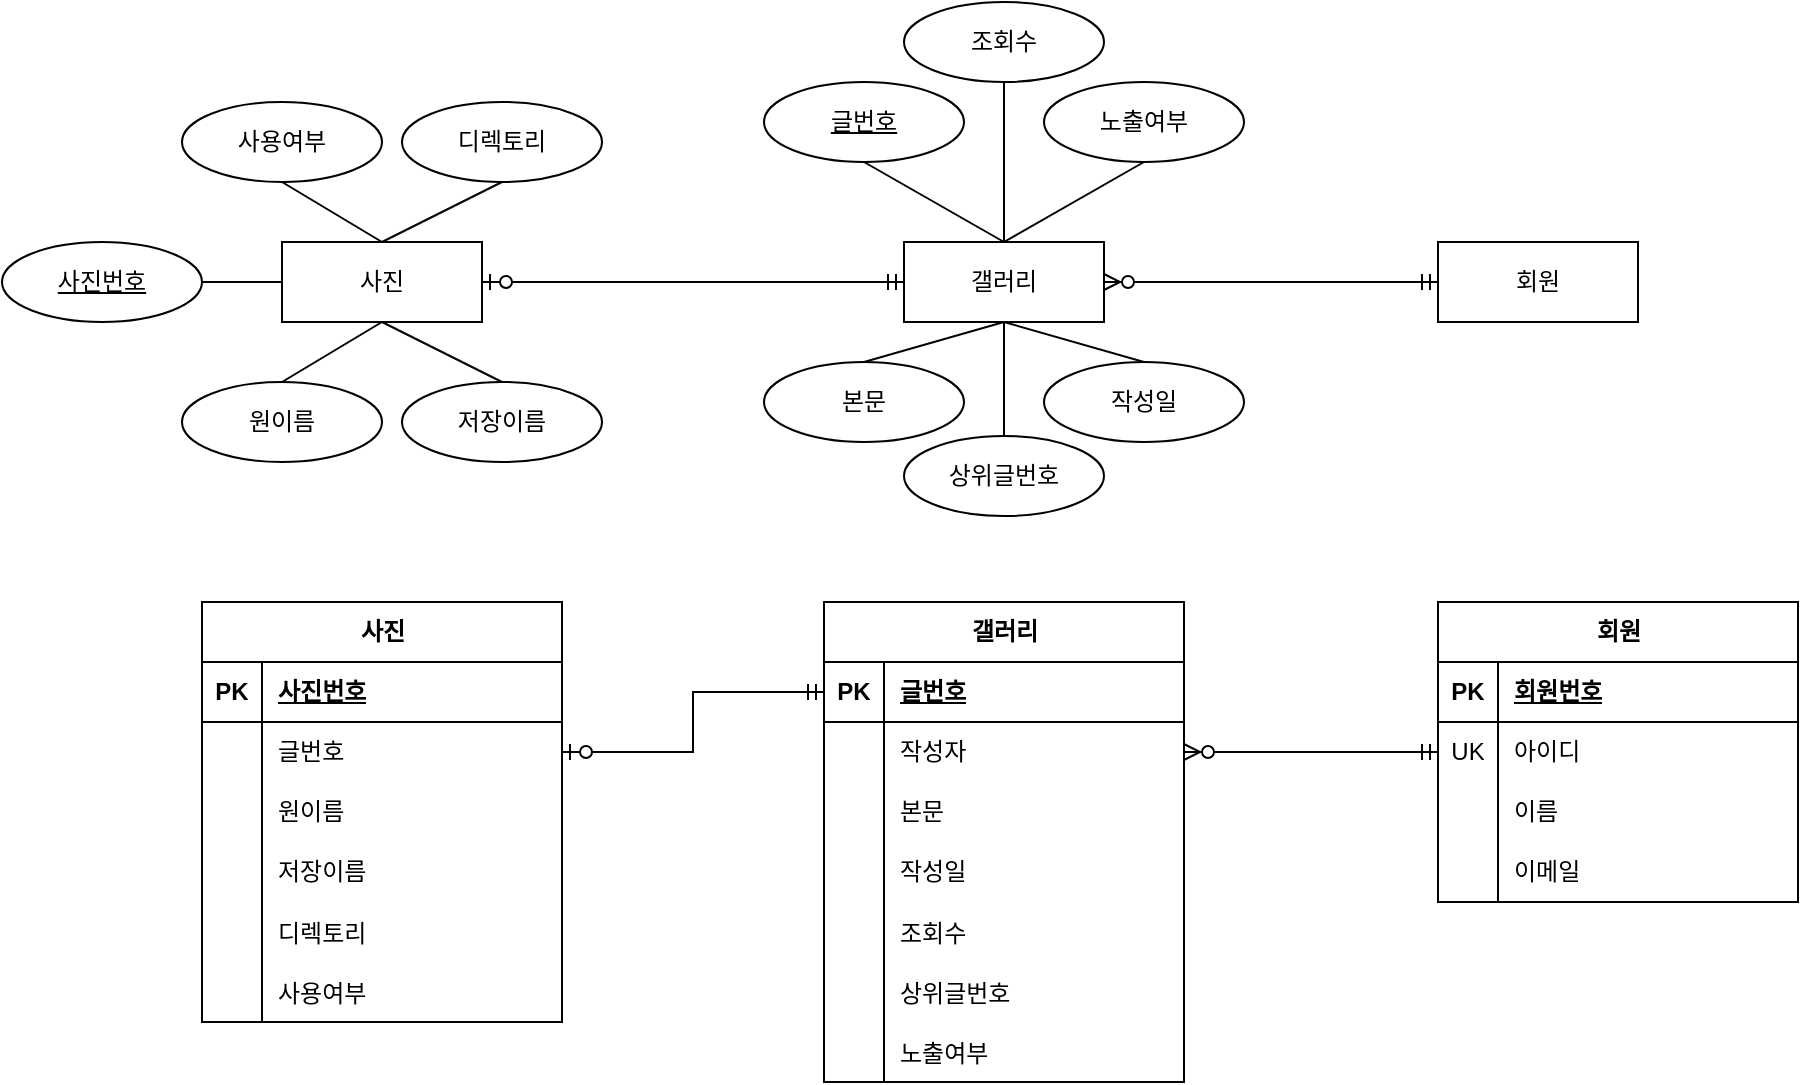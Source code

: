 <mxfile version="24.4.0" type="device">
  <diagram id="R2lEEEUBdFMjLlhIrx00" name="Page-1">
    <mxGraphModel dx="1644" dy="672" grid="1" gridSize="10" guides="1" tooltips="1" connect="1" arrows="1" fold="1" page="1" pageScale="1" pageWidth="850" pageHeight="1100" math="0" shadow="0" extFonts="Permanent Marker^https://fonts.googleapis.com/css?family=Permanent+Marker">
      <root>
        <mxCell id="0" />
        <mxCell id="1" parent="0" />
        <mxCell id="qIoGADPEXHeKDufxF0p--1" value="갤러리" style="whiteSpace=wrap;html=1;align=center;" vertex="1" parent="1">
          <mxGeometry x="171" y="190" width="100" height="40" as="geometry" />
        </mxCell>
        <mxCell id="qIoGADPEXHeKDufxF0p--2" value="회원" style="whiteSpace=wrap;html=1;align=center;" vertex="1" parent="1">
          <mxGeometry x="438" y="190" width="100" height="40" as="geometry" />
        </mxCell>
        <mxCell id="qIoGADPEXHeKDufxF0p--3" value="사진" style="whiteSpace=wrap;html=1;align=center;" vertex="1" parent="1">
          <mxGeometry x="-140" y="190" width="100" height="40" as="geometry" />
        </mxCell>
        <mxCell id="qIoGADPEXHeKDufxF0p--4" value="원이름" style="ellipse;whiteSpace=wrap;html=1;align=center;" vertex="1" parent="1">
          <mxGeometry x="-190" y="260" width="100" height="40" as="geometry" />
        </mxCell>
        <mxCell id="qIoGADPEXHeKDufxF0p--5" value="저장이름" style="ellipse;whiteSpace=wrap;html=1;align=center;" vertex="1" parent="1">
          <mxGeometry x="-80" y="260" width="100" height="40" as="geometry" />
        </mxCell>
        <mxCell id="qIoGADPEXHeKDufxF0p--6" value="디렉토리" style="ellipse;whiteSpace=wrap;html=1;align=center;" vertex="1" parent="1">
          <mxGeometry x="-80" y="120" width="100" height="40" as="geometry" />
        </mxCell>
        <mxCell id="qIoGADPEXHeKDufxF0p--7" value="사용여부" style="ellipse;whiteSpace=wrap;html=1;align=center;" vertex="1" parent="1">
          <mxGeometry x="-190" y="120" width="100" height="40" as="geometry" />
        </mxCell>
        <mxCell id="qIoGADPEXHeKDufxF0p--9" value="본문" style="ellipse;whiteSpace=wrap;html=1;align=center;" vertex="1" parent="1">
          <mxGeometry x="101" y="250" width="100" height="40" as="geometry" />
        </mxCell>
        <mxCell id="qIoGADPEXHeKDufxF0p--10" value="노출여부" style="ellipse;whiteSpace=wrap;html=1;align=center;" vertex="1" parent="1">
          <mxGeometry x="241" y="110" width="100" height="40" as="geometry" />
        </mxCell>
        <mxCell id="qIoGADPEXHeKDufxF0p--11" value="사진번호" style="ellipse;whiteSpace=wrap;html=1;align=center;fontStyle=4;" vertex="1" parent="1">
          <mxGeometry x="-280" y="190" width="100" height="40" as="geometry" />
        </mxCell>
        <mxCell id="qIoGADPEXHeKDufxF0p--12" value="" style="endArrow=none;html=1;rounded=0;exitX=1;exitY=0.5;exitDx=0;exitDy=0;entryX=0;entryY=0.5;entryDx=0;entryDy=0;" edge="1" parent="1" source="qIoGADPEXHeKDufxF0p--11" target="qIoGADPEXHeKDufxF0p--3">
          <mxGeometry relative="1" as="geometry">
            <mxPoint x="20" y="310" as="sourcePoint" />
            <mxPoint x="180" y="310" as="targetPoint" />
          </mxGeometry>
        </mxCell>
        <mxCell id="qIoGADPEXHeKDufxF0p--13" value="" style="endArrow=none;html=1;rounded=0;exitX=0.5;exitY=0;exitDx=0;exitDy=0;" edge="1" parent="1" source="qIoGADPEXHeKDufxF0p--4">
          <mxGeometry relative="1" as="geometry">
            <mxPoint x="20" y="310" as="sourcePoint" />
            <mxPoint x="-90" y="230" as="targetPoint" />
          </mxGeometry>
        </mxCell>
        <mxCell id="qIoGADPEXHeKDufxF0p--15" value="" style="endArrow=none;html=1;rounded=0;entryX=0.5;entryY=0;entryDx=0;entryDy=0;" edge="1" parent="1" target="qIoGADPEXHeKDufxF0p--5">
          <mxGeometry relative="1" as="geometry">
            <mxPoint x="-90" y="230" as="sourcePoint" />
            <mxPoint x="180" y="310" as="targetPoint" />
          </mxGeometry>
        </mxCell>
        <mxCell id="qIoGADPEXHeKDufxF0p--16" value="" style="endArrow=none;html=1;rounded=0;exitX=0.5;exitY=1;exitDx=0;exitDy=0;entryX=0.5;entryY=0;entryDx=0;entryDy=0;" edge="1" parent="1" source="qIoGADPEXHeKDufxF0p--7" target="qIoGADPEXHeKDufxF0p--3">
          <mxGeometry relative="1" as="geometry">
            <mxPoint x="20" y="310" as="sourcePoint" />
            <mxPoint x="180" y="310" as="targetPoint" />
          </mxGeometry>
        </mxCell>
        <mxCell id="qIoGADPEXHeKDufxF0p--17" value="" style="endArrow=none;html=1;rounded=0;exitX=0.5;exitY=1;exitDx=0;exitDy=0;entryX=0.5;entryY=0;entryDx=0;entryDy=0;" edge="1" parent="1" source="qIoGADPEXHeKDufxF0p--6" target="qIoGADPEXHeKDufxF0p--3">
          <mxGeometry relative="1" as="geometry">
            <mxPoint x="20" y="310" as="sourcePoint" />
            <mxPoint x="180" y="310" as="targetPoint" />
          </mxGeometry>
        </mxCell>
        <mxCell id="qIoGADPEXHeKDufxF0p--18" value="" style="edgeStyle=entityRelationEdgeStyle;fontSize=12;html=1;endArrow=ERzeroToMany;startArrow=ERmandOne;rounded=0;exitX=0;exitY=0.5;exitDx=0;exitDy=0;entryX=1;entryY=0.5;entryDx=0;entryDy=0;" edge="1" parent="1" source="qIoGADPEXHeKDufxF0p--2" target="qIoGADPEXHeKDufxF0p--1">
          <mxGeometry width="100" height="100" relative="1" as="geometry">
            <mxPoint x="291" y="390" as="sourcePoint" />
            <mxPoint x="391" y="290" as="targetPoint" />
          </mxGeometry>
        </mxCell>
        <mxCell id="qIoGADPEXHeKDufxF0p--19" value="" style="edgeStyle=entityRelationEdgeStyle;fontSize=12;html=1;endArrow=ERzeroToOne;startArrow=ERmandOne;rounded=0;exitX=0;exitY=0.5;exitDx=0;exitDy=0;entryX=1;entryY=0.5;entryDx=0;entryDy=0;" edge="1" parent="1" source="qIoGADPEXHeKDufxF0p--1" target="qIoGADPEXHeKDufxF0p--3">
          <mxGeometry width="100" height="100" relative="1" as="geometry">
            <mxPoint x="110" y="390" as="sourcePoint" />
            <mxPoint x="210" y="290" as="targetPoint" />
          </mxGeometry>
        </mxCell>
        <mxCell id="qIoGADPEXHeKDufxF0p--20" value="작성일" style="ellipse;whiteSpace=wrap;html=1;align=center;" vertex="1" parent="1">
          <mxGeometry x="241" y="250" width="100" height="40" as="geometry" />
        </mxCell>
        <mxCell id="qIoGADPEXHeKDufxF0p--21" value="조회수" style="ellipse;whiteSpace=wrap;html=1;align=center;" vertex="1" parent="1">
          <mxGeometry x="171" y="70" width="100" height="40" as="geometry" />
        </mxCell>
        <mxCell id="qIoGADPEXHeKDufxF0p--22" value="상위글번호" style="ellipse;whiteSpace=wrap;html=1;align=center;" vertex="1" parent="1">
          <mxGeometry x="171" y="287" width="100" height="40" as="geometry" />
        </mxCell>
        <mxCell id="qIoGADPEXHeKDufxF0p--23" value="글번호" style="ellipse;whiteSpace=wrap;html=1;align=center;fontStyle=4;" vertex="1" parent="1">
          <mxGeometry x="101" y="110" width="100" height="40" as="geometry" />
        </mxCell>
        <mxCell id="qIoGADPEXHeKDufxF0p--24" value="" style="endArrow=none;html=1;rounded=0;exitX=0.5;exitY=1;exitDx=0;exitDy=0;entryX=0.5;entryY=0;entryDx=0;entryDy=0;" edge="1" parent="1" source="qIoGADPEXHeKDufxF0p--1" target="qIoGADPEXHeKDufxF0p--9">
          <mxGeometry relative="1" as="geometry">
            <mxPoint x="51" y="340" as="sourcePoint" />
            <mxPoint x="211" y="340" as="targetPoint" />
          </mxGeometry>
        </mxCell>
        <mxCell id="qIoGADPEXHeKDufxF0p--25" value="" style="endArrow=none;html=1;rounded=0;exitX=0.5;exitY=1;exitDx=0;exitDy=0;entryX=0.5;entryY=0;entryDx=0;entryDy=0;" edge="1" parent="1" source="qIoGADPEXHeKDufxF0p--1" target="qIoGADPEXHeKDufxF0p--22">
          <mxGeometry relative="1" as="geometry">
            <mxPoint x="51" y="340" as="sourcePoint" />
            <mxPoint x="211" y="340" as="targetPoint" />
          </mxGeometry>
        </mxCell>
        <mxCell id="qIoGADPEXHeKDufxF0p--26" value="" style="endArrow=none;html=1;rounded=0;exitX=0.5;exitY=1;exitDx=0;exitDy=0;entryX=0.5;entryY=0;entryDx=0;entryDy=0;" edge="1" parent="1" source="qIoGADPEXHeKDufxF0p--1" target="qIoGADPEXHeKDufxF0p--20">
          <mxGeometry relative="1" as="geometry">
            <mxPoint x="51" y="340" as="sourcePoint" />
            <mxPoint x="211" y="340" as="targetPoint" />
          </mxGeometry>
        </mxCell>
        <mxCell id="qIoGADPEXHeKDufxF0p--27" value="" style="endArrow=none;html=1;rounded=0;exitX=0.5;exitY=1;exitDx=0;exitDy=0;entryX=0.5;entryY=0;entryDx=0;entryDy=0;" edge="1" parent="1" source="qIoGADPEXHeKDufxF0p--23" target="qIoGADPEXHeKDufxF0p--1">
          <mxGeometry relative="1" as="geometry">
            <mxPoint x="51" y="340" as="sourcePoint" />
            <mxPoint x="211" y="340" as="targetPoint" />
          </mxGeometry>
        </mxCell>
        <mxCell id="qIoGADPEXHeKDufxF0p--28" value="" style="endArrow=none;html=1;rounded=0;exitX=0.5;exitY=1;exitDx=0;exitDy=0;entryX=0.5;entryY=0;entryDx=0;entryDy=0;" edge="1" parent="1" source="qIoGADPEXHeKDufxF0p--21" target="qIoGADPEXHeKDufxF0p--1">
          <mxGeometry relative="1" as="geometry">
            <mxPoint x="51" y="340" as="sourcePoint" />
            <mxPoint x="211" y="340" as="targetPoint" />
          </mxGeometry>
        </mxCell>
        <mxCell id="qIoGADPEXHeKDufxF0p--29" value="" style="endArrow=none;html=1;rounded=0;exitX=0.5;exitY=1;exitDx=0;exitDy=0;entryX=0.5;entryY=0;entryDx=0;entryDy=0;" edge="1" parent="1" source="qIoGADPEXHeKDufxF0p--10" target="qIoGADPEXHeKDufxF0p--1">
          <mxGeometry relative="1" as="geometry">
            <mxPoint x="51" y="340" as="sourcePoint" />
            <mxPoint x="211" y="340" as="targetPoint" />
          </mxGeometry>
        </mxCell>
        <mxCell id="qIoGADPEXHeKDufxF0p--30" value="회원" style="shape=table;startSize=30;container=1;collapsible=1;childLayout=tableLayout;fixedRows=1;rowLines=0;fontStyle=1;align=center;resizeLast=1;html=1;" vertex="1" parent="1">
          <mxGeometry x="438" y="370" width="180" height="150" as="geometry" />
        </mxCell>
        <mxCell id="qIoGADPEXHeKDufxF0p--31" value="" style="shape=tableRow;horizontal=0;startSize=0;swimlaneHead=0;swimlaneBody=0;fillColor=none;collapsible=0;dropTarget=0;points=[[0,0.5],[1,0.5]];portConstraint=eastwest;top=0;left=0;right=0;bottom=1;" vertex="1" parent="qIoGADPEXHeKDufxF0p--30">
          <mxGeometry y="30" width="180" height="30" as="geometry" />
        </mxCell>
        <mxCell id="qIoGADPEXHeKDufxF0p--32" value="PK" style="shape=partialRectangle;connectable=0;fillColor=none;top=0;left=0;bottom=0;right=0;fontStyle=1;overflow=hidden;whiteSpace=wrap;html=1;" vertex="1" parent="qIoGADPEXHeKDufxF0p--31">
          <mxGeometry width="30" height="30" as="geometry">
            <mxRectangle width="30" height="30" as="alternateBounds" />
          </mxGeometry>
        </mxCell>
        <mxCell id="qIoGADPEXHeKDufxF0p--33" value="회원번호" style="shape=partialRectangle;connectable=0;fillColor=none;top=0;left=0;bottom=0;right=0;align=left;spacingLeft=6;fontStyle=5;overflow=hidden;whiteSpace=wrap;html=1;" vertex="1" parent="qIoGADPEXHeKDufxF0p--31">
          <mxGeometry x="30" width="150" height="30" as="geometry">
            <mxRectangle width="150" height="30" as="alternateBounds" />
          </mxGeometry>
        </mxCell>
        <mxCell id="qIoGADPEXHeKDufxF0p--34" value="" style="shape=tableRow;horizontal=0;startSize=0;swimlaneHead=0;swimlaneBody=0;fillColor=none;collapsible=0;dropTarget=0;points=[[0,0.5],[1,0.5]];portConstraint=eastwest;top=0;left=0;right=0;bottom=0;" vertex="1" parent="qIoGADPEXHeKDufxF0p--30">
          <mxGeometry y="60" width="180" height="30" as="geometry" />
        </mxCell>
        <mxCell id="qIoGADPEXHeKDufxF0p--35" value="UK" style="shape=partialRectangle;connectable=0;fillColor=none;top=0;left=0;bottom=0;right=0;editable=1;overflow=hidden;whiteSpace=wrap;html=1;" vertex="1" parent="qIoGADPEXHeKDufxF0p--34">
          <mxGeometry width="30" height="30" as="geometry">
            <mxRectangle width="30" height="30" as="alternateBounds" />
          </mxGeometry>
        </mxCell>
        <mxCell id="qIoGADPEXHeKDufxF0p--36" value="아이디" style="shape=partialRectangle;connectable=0;fillColor=none;top=0;left=0;bottom=0;right=0;align=left;spacingLeft=6;overflow=hidden;whiteSpace=wrap;html=1;" vertex="1" parent="qIoGADPEXHeKDufxF0p--34">
          <mxGeometry x="30" width="150" height="30" as="geometry">
            <mxRectangle width="150" height="30" as="alternateBounds" />
          </mxGeometry>
        </mxCell>
        <mxCell id="qIoGADPEXHeKDufxF0p--37" value="" style="shape=tableRow;horizontal=0;startSize=0;swimlaneHead=0;swimlaneBody=0;fillColor=none;collapsible=0;dropTarget=0;points=[[0,0.5],[1,0.5]];portConstraint=eastwest;top=0;left=0;right=0;bottom=0;" vertex="1" parent="qIoGADPEXHeKDufxF0p--30">
          <mxGeometry y="90" width="180" height="30" as="geometry" />
        </mxCell>
        <mxCell id="qIoGADPEXHeKDufxF0p--38" value="" style="shape=partialRectangle;connectable=0;fillColor=none;top=0;left=0;bottom=0;right=0;editable=1;overflow=hidden;whiteSpace=wrap;html=1;" vertex="1" parent="qIoGADPEXHeKDufxF0p--37">
          <mxGeometry width="30" height="30" as="geometry">
            <mxRectangle width="30" height="30" as="alternateBounds" />
          </mxGeometry>
        </mxCell>
        <mxCell id="qIoGADPEXHeKDufxF0p--39" value="이름" style="shape=partialRectangle;connectable=0;fillColor=none;top=0;left=0;bottom=0;right=0;align=left;spacingLeft=6;overflow=hidden;whiteSpace=wrap;html=1;" vertex="1" parent="qIoGADPEXHeKDufxF0p--37">
          <mxGeometry x="30" width="150" height="30" as="geometry">
            <mxRectangle width="150" height="30" as="alternateBounds" />
          </mxGeometry>
        </mxCell>
        <mxCell id="qIoGADPEXHeKDufxF0p--40" value="" style="shape=tableRow;horizontal=0;startSize=0;swimlaneHead=0;swimlaneBody=0;fillColor=none;collapsible=0;dropTarget=0;points=[[0,0.5],[1,0.5]];portConstraint=eastwest;top=0;left=0;right=0;bottom=0;" vertex="1" parent="qIoGADPEXHeKDufxF0p--30">
          <mxGeometry y="120" width="180" height="30" as="geometry" />
        </mxCell>
        <mxCell id="qIoGADPEXHeKDufxF0p--41" value="" style="shape=partialRectangle;connectable=0;fillColor=none;top=0;left=0;bottom=0;right=0;editable=1;overflow=hidden;whiteSpace=wrap;html=1;" vertex="1" parent="qIoGADPEXHeKDufxF0p--40">
          <mxGeometry width="30" height="30" as="geometry">
            <mxRectangle width="30" height="30" as="alternateBounds" />
          </mxGeometry>
        </mxCell>
        <mxCell id="qIoGADPEXHeKDufxF0p--42" value="이메일" style="shape=partialRectangle;connectable=0;fillColor=none;top=0;left=0;bottom=0;right=0;align=left;spacingLeft=6;overflow=hidden;whiteSpace=wrap;html=1;" vertex="1" parent="qIoGADPEXHeKDufxF0p--40">
          <mxGeometry x="30" width="150" height="30" as="geometry">
            <mxRectangle width="150" height="30" as="alternateBounds" />
          </mxGeometry>
        </mxCell>
        <mxCell id="qIoGADPEXHeKDufxF0p--43" value="갤러리" style="shape=table;startSize=30;container=1;collapsible=1;childLayout=tableLayout;fixedRows=1;rowLines=0;fontStyle=1;align=center;resizeLast=1;html=1;" vertex="1" parent="1">
          <mxGeometry x="131" y="370" width="180" height="240" as="geometry" />
        </mxCell>
        <mxCell id="qIoGADPEXHeKDufxF0p--44" value="" style="shape=tableRow;horizontal=0;startSize=0;swimlaneHead=0;swimlaneBody=0;fillColor=none;collapsible=0;dropTarget=0;points=[[0,0.5],[1,0.5]];portConstraint=eastwest;top=0;left=0;right=0;bottom=1;" vertex="1" parent="qIoGADPEXHeKDufxF0p--43">
          <mxGeometry y="30" width="180" height="30" as="geometry" />
        </mxCell>
        <mxCell id="qIoGADPEXHeKDufxF0p--45" value="PK" style="shape=partialRectangle;connectable=0;fillColor=none;top=0;left=0;bottom=0;right=0;fontStyle=1;overflow=hidden;whiteSpace=wrap;html=1;" vertex="1" parent="qIoGADPEXHeKDufxF0p--44">
          <mxGeometry width="30" height="30" as="geometry">
            <mxRectangle width="30" height="30" as="alternateBounds" />
          </mxGeometry>
        </mxCell>
        <mxCell id="qIoGADPEXHeKDufxF0p--46" value="글번호" style="shape=partialRectangle;connectable=0;fillColor=none;top=0;left=0;bottom=0;right=0;align=left;spacingLeft=6;fontStyle=5;overflow=hidden;whiteSpace=wrap;html=1;" vertex="1" parent="qIoGADPEXHeKDufxF0p--44">
          <mxGeometry x="30" width="150" height="30" as="geometry">
            <mxRectangle width="150" height="30" as="alternateBounds" />
          </mxGeometry>
        </mxCell>
        <mxCell id="qIoGADPEXHeKDufxF0p--47" value="" style="shape=tableRow;horizontal=0;startSize=0;swimlaneHead=0;swimlaneBody=0;fillColor=none;collapsible=0;dropTarget=0;points=[[0,0.5],[1,0.5]];portConstraint=eastwest;top=0;left=0;right=0;bottom=0;" vertex="1" parent="qIoGADPEXHeKDufxF0p--43">
          <mxGeometry y="60" width="180" height="30" as="geometry" />
        </mxCell>
        <mxCell id="qIoGADPEXHeKDufxF0p--48" value="" style="shape=partialRectangle;connectable=0;fillColor=none;top=0;left=0;bottom=0;right=0;editable=1;overflow=hidden;whiteSpace=wrap;html=1;" vertex="1" parent="qIoGADPEXHeKDufxF0p--47">
          <mxGeometry width="30" height="30" as="geometry">
            <mxRectangle width="30" height="30" as="alternateBounds" />
          </mxGeometry>
        </mxCell>
        <mxCell id="qIoGADPEXHeKDufxF0p--49" value="작성자" style="shape=partialRectangle;connectable=0;fillColor=none;top=0;left=0;bottom=0;right=0;align=left;spacingLeft=6;overflow=hidden;whiteSpace=wrap;html=1;" vertex="1" parent="qIoGADPEXHeKDufxF0p--47">
          <mxGeometry x="30" width="150" height="30" as="geometry">
            <mxRectangle width="150" height="30" as="alternateBounds" />
          </mxGeometry>
        </mxCell>
        <mxCell id="qIoGADPEXHeKDufxF0p--50" value="" style="shape=tableRow;horizontal=0;startSize=0;swimlaneHead=0;swimlaneBody=0;fillColor=none;collapsible=0;dropTarget=0;points=[[0,0.5],[1,0.5]];portConstraint=eastwest;top=0;left=0;right=0;bottom=0;" vertex="1" parent="qIoGADPEXHeKDufxF0p--43">
          <mxGeometry y="90" width="180" height="30" as="geometry" />
        </mxCell>
        <mxCell id="qIoGADPEXHeKDufxF0p--51" value="" style="shape=partialRectangle;connectable=0;fillColor=none;top=0;left=0;bottom=0;right=0;editable=1;overflow=hidden;whiteSpace=wrap;html=1;" vertex="1" parent="qIoGADPEXHeKDufxF0p--50">
          <mxGeometry width="30" height="30" as="geometry">
            <mxRectangle width="30" height="30" as="alternateBounds" />
          </mxGeometry>
        </mxCell>
        <mxCell id="qIoGADPEXHeKDufxF0p--52" value="본문" style="shape=partialRectangle;connectable=0;fillColor=none;top=0;left=0;bottom=0;right=0;align=left;spacingLeft=6;overflow=hidden;whiteSpace=wrap;html=1;" vertex="1" parent="qIoGADPEXHeKDufxF0p--50">
          <mxGeometry x="30" width="150" height="30" as="geometry">
            <mxRectangle width="150" height="30" as="alternateBounds" />
          </mxGeometry>
        </mxCell>
        <mxCell id="qIoGADPEXHeKDufxF0p--53" value="" style="shape=tableRow;horizontal=0;startSize=0;swimlaneHead=0;swimlaneBody=0;fillColor=none;collapsible=0;dropTarget=0;points=[[0,0.5],[1,0.5]];portConstraint=eastwest;top=0;left=0;right=0;bottom=0;" vertex="1" parent="qIoGADPEXHeKDufxF0p--43">
          <mxGeometry y="120" width="180" height="30" as="geometry" />
        </mxCell>
        <mxCell id="qIoGADPEXHeKDufxF0p--54" value="" style="shape=partialRectangle;connectable=0;fillColor=none;top=0;left=0;bottom=0;right=0;editable=1;overflow=hidden;whiteSpace=wrap;html=1;" vertex="1" parent="qIoGADPEXHeKDufxF0p--53">
          <mxGeometry width="30" height="30" as="geometry">
            <mxRectangle width="30" height="30" as="alternateBounds" />
          </mxGeometry>
        </mxCell>
        <mxCell id="qIoGADPEXHeKDufxF0p--55" value="작성일" style="shape=partialRectangle;connectable=0;fillColor=none;top=0;left=0;bottom=0;right=0;align=left;spacingLeft=6;overflow=hidden;whiteSpace=wrap;html=1;" vertex="1" parent="qIoGADPEXHeKDufxF0p--53">
          <mxGeometry x="30" width="150" height="30" as="geometry">
            <mxRectangle width="150" height="30" as="alternateBounds" />
          </mxGeometry>
        </mxCell>
        <mxCell id="qIoGADPEXHeKDufxF0p--73" value="" style="shape=tableRow;horizontal=0;startSize=0;swimlaneHead=0;swimlaneBody=0;fillColor=none;collapsible=0;dropTarget=0;points=[[0,0.5],[1,0.5]];portConstraint=eastwest;top=0;left=0;right=0;bottom=0;" vertex="1" parent="qIoGADPEXHeKDufxF0p--43">
          <mxGeometry y="150" width="180" height="30" as="geometry" />
        </mxCell>
        <mxCell id="qIoGADPEXHeKDufxF0p--74" value="" style="shape=partialRectangle;connectable=0;fillColor=none;top=0;left=0;bottom=0;right=0;editable=1;overflow=hidden;" vertex="1" parent="qIoGADPEXHeKDufxF0p--73">
          <mxGeometry width="30" height="30" as="geometry">
            <mxRectangle width="30" height="30" as="alternateBounds" />
          </mxGeometry>
        </mxCell>
        <mxCell id="qIoGADPEXHeKDufxF0p--75" value="조회수" style="shape=partialRectangle;connectable=0;fillColor=none;top=0;left=0;bottom=0;right=0;align=left;spacingLeft=6;overflow=hidden;" vertex="1" parent="qIoGADPEXHeKDufxF0p--73">
          <mxGeometry x="30" width="150" height="30" as="geometry">
            <mxRectangle width="150" height="30" as="alternateBounds" />
          </mxGeometry>
        </mxCell>
        <mxCell id="qIoGADPEXHeKDufxF0p--77" value="" style="shape=tableRow;horizontal=0;startSize=0;swimlaneHead=0;swimlaneBody=0;fillColor=none;collapsible=0;dropTarget=0;points=[[0,0.5],[1,0.5]];portConstraint=eastwest;top=0;left=0;right=0;bottom=0;" vertex="1" parent="qIoGADPEXHeKDufxF0p--43">
          <mxGeometry y="180" width="180" height="30" as="geometry" />
        </mxCell>
        <mxCell id="qIoGADPEXHeKDufxF0p--78" value="" style="shape=partialRectangle;connectable=0;fillColor=none;top=0;left=0;bottom=0;right=0;editable=1;overflow=hidden;" vertex="1" parent="qIoGADPEXHeKDufxF0p--77">
          <mxGeometry width="30" height="30" as="geometry">
            <mxRectangle width="30" height="30" as="alternateBounds" />
          </mxGeometry>
        </mxCell>
        <mxCell id="qIoGADPEXHeKDufxF0p--79" value="상위글번호" style="shape=partialRectangle;connectable=0;fillColor=none;top=0;left=0;bottom=0;right=0;align=left;spacingLeft=6;overflow=hidden;" vertex="1" parent="qIoGADPEXHeKDufxF0p--77">
          <mxGeometry x="30" width="150" height="30" as="geometry">
            <mxRectangle width="150" height="30" as="alternateBounds" />
          </mxGeometry>
        </mxCell>
        <mxCell id="qIoGADPEXHeKDufxF0p--81" value="" style="shape=tableRow;horizontal=0;startSize=0;swimlaneHead=0;swimlaneBody=0;fillColor=none;collapsible=0;dropTarget=0;points=[[0,0.5],[1,0.5]];portConstraint=eastwest;top=0;left=0;right=0;bottom=0;" vertex="1" parent="qIoGADPEXHeKDufxF0p--43">
          <mxGeometry y="210" width="180" height="30" as="geometry" />
        </mxCell>
        <mxCell id="qIoGADPEXHeKDufxF0p--82" value="" style="shape=partialRectangle;connectable=0;fillColor=none;top=0;left=0;bottom=0;right=0;editable=1;overflow=hidden;" vertex="1" parent="qIoGADPEXHeKDufxF0p--81">
          <mxGeometry width="30" height="30" as="geometry">
            <mxRectangle width="30" height="30" as="alternateBounds" />
          </mxGeometry>
        </mxCell>
        <mxCell id="qIoGADPEXHeKDufxF0p--83" value="노출여부" style="shape=partialRectangle;connectable=0;fillColor=none;top=0;left=0;bottom=0;right=0;align=left;spacingLeft=6;overflow=hidden;" vertex="1" parent="qIoGADPEXHeKDufxF0p--81">
          <mxGeometry x="30" width="150" height="30" as="geometry">
            <mxRectangle width="150" height="30" as="alternateBounds" />
          </mxGeometry>
        </mxCell>
        <mxCell id="qIoGADPEXHeKDufxF0p--56" value="" style="edgeStyle=orthogonalEdgeStyle;fontSize=12;html=1;endArrow=ERzeroToMany;startArrow=ERmandOne;rounded=0;exitX=0;exitY=0.5;exitDx=0;exitDy=0;entryX=1;entryY=0.5;entryDx=0;entryDy=0;" edge="1" parent="1" source="qIoGADPEXHeKDufxF0p--34" target="qIoGADPEXHeKDufxF0p--47">
          <mxGeometry width="100" height="100" relative="1" as="geometry">
            <mxPoint x="487" y="350" as="sourcePoint" />
            <mxPoint x="320" y="350" as="targetPoint" />
          </mxGeometry>
        </mxCell>
        <mxCell id="qIoGADPEXHeKDufxF0p--58" value="사진" style="shape=table;startSize=30;container=1;collapsible=1;childLayout=tableLayout;fixedRows=1;rowLines=0;fontStyle=1;align=center;resizeLast=1;html=1;" vertex="1" parent="1">
          <mxGeometry x="-180" y="370" width="180" height="210" as="geometry" />
        </mxCell>
        <mxCell id="qIoGADPEXHeKDufxF0p--59" value="" style="shape=tableRow;horizontal=0;startSize=0;swimlaneHead=0;swimlaneBody=0;fillColor=none;collapsible=0;dropTarget=0;points=[[0,0.5],[1,0.5]];portConstraint=eastwest;top=0;left=0;right=0;bottom=1;" vertex="1" parent="qIoGADPEXHeKDufxF0p--58">
          <mxGeometry y="30" width="180" height="30" as="geometry" />
        </mxCell>
        <mxCell id="qIoGADPEXHeKDufxF0p--60" value="PK" style="shape=partialRectangle;connectable=0;fillColor=none;top=0;left=0;bottom=0;right=0;fontStyle=1;overflow=hidden;whiteSpace=wrap;html=1;" vertex="1" parent="qIoGADPEXHeKDufxF0p--59">
          <mxGeometry width="30" height="30" as="geometry">
            <mxRectangle width="30" height="30" as="alternateBounds" />
          </mxGeometry>
        </mxCell>
        <mxCell id="qIoGADPEXHeKDufxF0p--61" value="사진번호" style="shape=partialRectangle;connectable=0;fillColor=none;top=0;left=0;bottom=0;right=0;align=left;spacingLeft=6;fontStyle=5;overflow=hidden;whiteSpace=wrap;html=1;" vertex="1" parent="qIoGADPEXHeKDufxF0p--59">
          <mxGeometry x="30" width="150" height="30" as="geometry">
            <mxRectangle width="150" height="30" as="alternateBounds" />
          </mxGeometry>
        </mxCell>
        <mxCell id="qIoGADPEXHeKDufxF0p--62" value="" style="shape=tableRow;horizontal=0;startSize=0;swimlaneHead=0;swimlaneBody=0;fillColor=none;collapsible=0;dropTarget=0;points=[[0,0.5],[1,0.5]];portConstraint=eastwest;top=0;left=0;right=0;bottom=0;" vertex="1" parent="qIoGADPEXHeKDufxF0p--58">
          <mxGeometry y="60" width="180" height="30" as="geometry" />
        </mxCell>
        <mxCell id="qIoGADPEXHeKDufxF0p--63" value="" style="shape=partialRectangle;connectable=0;fillColor=none;top=0;left=0;bottom=0;right=0;editable=1;overflow=hidden;whiteSpace=wrap;html=1;" vertex="1" parent="qIoGADPEXHeKDufxF0p--62">
          <mxGeometry width="30" height="30" as="geometry">
            <mxRectangle width="30" height="30" as="alternateBounds" />
          </mxGeometry>
        </mxCell>
        <mxCell id="qIoGADPEXHeKDufxF0p--64" value="글번호" style="shape=partialRectangle;connectable=0;fillColor=none;top=0;left=0;bottom=0;right=0;align=left;spacingLeft=6;overflow=hidden;whiteSpace=wrap;html=1;" vertex="1" parent="qIoGADPEXHeKDufxF0p--62">
          <mxGeometry x="30" width="150" height="30" as="geometry">
            <mxRectangle width="150" height="30" as="alternateBounds" />
          </mxGeometry>
        </mxCell>
        <mxCell id="qIoGADPEXHeKDufxF0p--65" value="" style="shape=tableRow;horizontal=0;startSize=0;swimlaneHead=0;swimlaneBody=0;fillColor=none;collapsible=0;dropTarget=0;points=[[0,0.5],[1,0.5]];portConstraint=eastwest;top=0;left=0;right=0;bottom=0;" vertex="1" parent="qIoGADPEXHeKDufxF0p--58">
          <mxGeometry y="90" width="180" height="30" as="geometry" />
        </mxCell>
        <mxCell id="qIoGADPEXHeKDufxF0p--66" value="" style="shape=partialRectangle;connectable=0;fillColor=none;top=0;left=0;bottom=0;right=0;editable=1;overflow=hidden;whiteSpace=wrap;html=1;" vertex="1" parent="qIoGADPEXHeKDufxF0p--65">
          <mxGeometry width="30" height="30" as="geometry">
            <mxRectangle width="30" height="30" as="alternateBounds" />
          </mxGeometry>
        </mxCell>
        <mxCell id="qIoGADPEXHeKDufxF0p--67" value="원이름" style="shape=partialRectangle;connectable=0;fillColor=none;top=0;left=0;bottom=0;right=0;align=left;spacingLeft=6;overflow=hidden;whiteSpace=wrap;html=1;" vertex="1" parent="qIoGADPEXHeKDufxF0p--65">
          <mxGeometry x="30" width="150" height="30" as="geometry">
            <mxRectangle width="150" height="30" as="alternateBounds" />
          </mxGeometry>
        </mxCell>
        <mxCell id="qIoGADPEXHeKDufxF0p--68" value="" style="shape=tableRow;horizontal=0;startSize=0;swimlaneHead=0;swimlaneBody=0;fillColor=none;collapsible=0;dropTarget=0;points=[[0,0.5],[1,0.5]];portConstraint=eastwest;top=0;left=0;right=0;bottom=0;" vertex="1" parent="qIoGADPEXHeKDufxF0p--58">
          <mxGeometry y="120" width="180" height="30" as="geometry" />
        </mxCell>
        <mxCell id="qIoGADPEXHeKDufxF0p--69" value="" style="shape=partialRectangle;connectable=0;fillColor=none;top=0;left=0;bottom=0;right=0;editable=1;overflow=hidden;whiteSpace=wrap;html=1;" vertex="1" parent="qIoGADPEXHeKDufxF0p--68">
          <mxGeometry width="30" height="30" as="geometry">
            <mxRectangle width="30" height="30" as="alternateBounds" />
          </mxGeometry>
        </mxCell>
        <mxCell id="qIoGADPEXHeKDufxF0p--70" value="저장이름" style="shape=partialRectangle;connectable=0;fillColor=none;top=0;left=0;bottom=0;right=0;align=left;spacingLeft=6;overflow=hidden;whiteSpace=wrap;html=1;" vertex="1" parent="qIoGADPEXHeKDufxF0p--68">
          <mxGeometry x="30" width="150" height="30" as="geometry">
            <mxRectangle width="150" height="30" as="alternateBounds" />
          </mxGeometry>
        </mxCell>
        <mxCell id="qIoGADPEXHeKDufxF0p--85" value="" style="shape=tableRow;horizontal=0;startSize=0;swimlaneHead=0;swimlaneBody=0;fillColor=none;collapsible=0;dropTarget=0;points=[[0,0.5],[1,0.5]];portConstraint=eastwest;top=0;left=0;right=0;bottom=0;" vertex="1" parent="qIoGADPEXHeKDufxF0p--58">
          <mxGeometry y="150" width="180" height="30" as="geometry" />
        </mxCell>
        <mxCell id="qIoGADPEXHeKDufxF0p--86" value="" style="shape=partialRectangle;connectable=0;fillColor=none;top=0;left=0;bottom=0;right=0;editable=1;overflow=hidden;" vertex="1" parent="qIoGADPEXHeKDufxF0p--85">
          <mxGeometry width="30" height="30" as="geometry">
            <mxRectangle width="30" height="30" as="alternateBounds" />
          </mxGeometry>
        </mxCell>
        <mxCell id="qIoGADPEXHeKDufxF0p--87" value="디렉토리" style="shape=partialRectangle;connectable=0;fillColor=none;top=0;left=0;bottom=0;right=0;align=left;spacingLeft=6;overflow=hidden;" vertex="1" parent="qIoGADPEXHeKDufxF0p--85">
          <mxGeometry x="30" width="150" height="30" as="geometry">
            <mxRectangle width="150" height="30" as="alternateBounds" />
          </mxGeometry>
        </mxCell>
        <mxCell id="qIoGADPEXHeKDufxF0p--89" value="" style="shape=tableRow;horizontal=0;startSize=0;swimlaneHead=0;swimlaneBody=0;fillColor=none;collapsible=0;dropTarget=0;points=[[0,0.5],[1,0.5]];portConstraint=eastwest;top=0;left=0;right=0;bottom=0;" vertex="1" parent="qIoGADPEXHeKDufxF0p--58">
          <mxGeometry y="180" width="180" height="30" as="geometry" />
        </mxCell>
        <mxCell id="qIoGADPEXHeKDufxF0p--90" value="" style="shape=partialRectangle;connectable=0;fillColor=none;top=0;left=0;bottom=0;right=0;editable=1;overflow=hidden;" vertex="1" parent="qIoGADPEXHeKDufxF0p--89">
          <mxGeometry width="30" height="30" as="geometry">
            <mxRectangle width="30" height="30" as="alternateBounds" />
          </mxGeometry>
        </mxCell>
        <mxCell id="qIoGADPEXHeKDufxF0p--91" value="사용여부" style="shape=partialRectangle;connectable=0;fillColor=none;top=0;left=0;bottom=0;right=0;align=left;spacingLeft=6;overflow=hidden;" vertex="1" parent="qIoGADPEXHeKDufxF0p--89">
          <mxGeometry x="30" width="150" height="30" as="geometry">
            <mxRectangle width="150" height="30" as="alternateBounds" />
          </mxGeometry>
        </mxCell>
        <mxCell id="qIoGADPEXHeKDufxF0p--71" value="" style="edgeStyle=orthogonalEdgeStyle;fontSize=12;html=1;endArrow=ERzeroToOne;startArrow=ERmandOne;rounded=0;exitX=0;exitY=0.5;exitDx=0;exitDy=0;entryX=1;entryY=0.5;entryDx=0;entryDy=0;" edge="1" parent="1" source="qIoGADPEXHeKDufxF0p--44" target="qIoGADPEXHeKDufxF0p--62">
          <mxGeometry width="100" height="100" relative="1" as="geometry">
            <mxPoint x="181" y="220" as="sourcePoint" />
            <mxPoint x="-30" y="220" as="targetPoint" />
          </mxGeometry>
        </mxCell>
      </root>
    </mxGraphModel>
  </diagram>
</mxfile>

